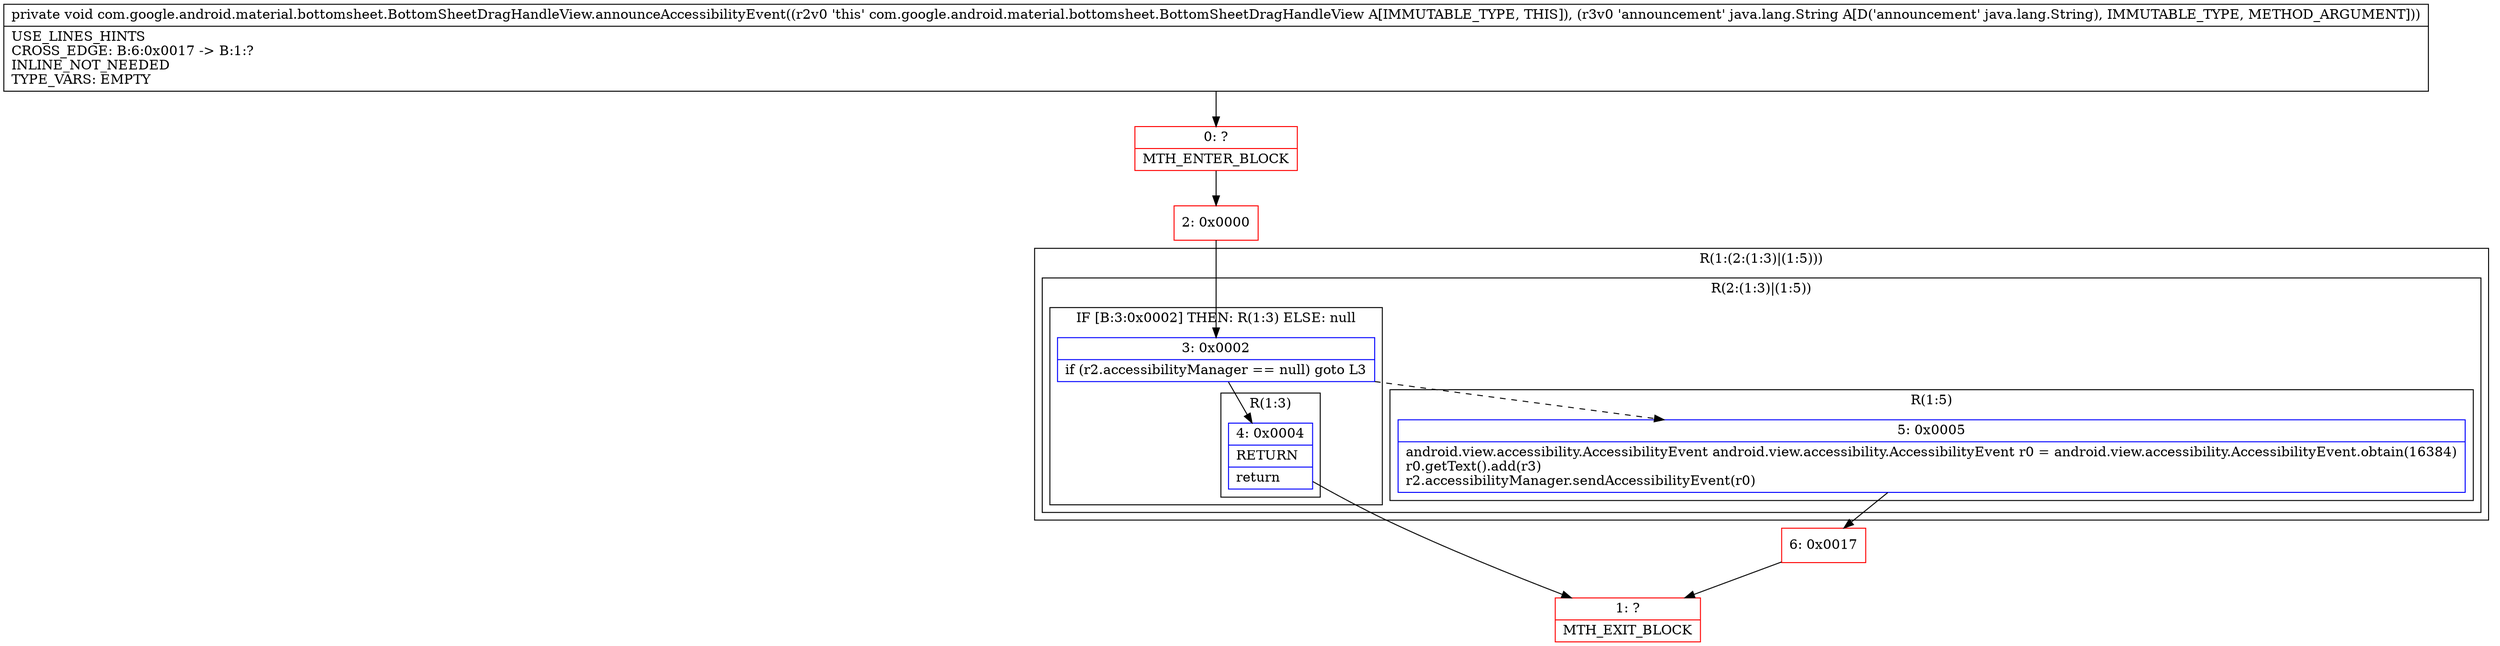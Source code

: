 digraph "CFG forcom.google.android.material.bottomsheet.BottomSheetDragHandleView.announceAccessibilityEvent(Ljava\/lang\/String;)V" {
subgraph cluster_Region_1013782120 {
label = "R(1:(2:(1:3)|(1:5)))";
node [shape=record,color=blue];
subgraph cluster_Region_1698042737 {
label = "R(2:(1:3)|(1:5))";
node [shape=record,color=blue];
subgraph cluster_IfRegion_631081125 {
label = "IF [B:3:0x0002] THEN: R(1:3) ELSE: null";
node [shape=record,color=blue];
Node_3 [shape=record,label="{3\:\ 0x0002|if (r2.accessibilityManager == null) goto L3\l}"];
subgraph cluster_Region_629969178 {
label = "R(1:3)";
node [shape=record,color=blue];
Node_4 [shape=record,label="{4\:\ 0x0004|RETURN\l|return\l}"];
}
}
subgraph cluster_Region_1001678777 {
label = "R(1:5)";
node [shape=record,color=blue];
Node_5 [shape=record,label="{5\:\ 0x0005|android.view.accessibility.AccessibilityEvent android.view.accessibility.AccessibilityEvent r0 = android.view.accessibility.AccessibilityEvent.obtain(16384)\lr0.getText().add(r3)\lr2.accessibilityManager.sendAccessibilityEvent(r0)\l}"];
}
}
}
Node_0 [shape=record,color=red,label="{0\:\ ?|MTH_ENTER_BLOCK\l}"];
Node_2 [shape=record,color=red,label="{2\:\ 0x0000}"];
Node_1 [shape=record,color=red,label="{1\:\ ?|MTH_EXIT_BLOCK\l}"];
Node_6 [shape=record,color=red,label="{6\:\ 0x0017}"];
MethodNode[shape=record,label="{private void com.google.android.material.bottomsheet.BottomSheetDragHandleView.announceAccessibilityEvent((r2v0 'this' com.google.android.material.bottomsheet.BottomSheetDragHandleView A[IMMUTABLE_TYPE, THIS]), (r3v0 'announcement' java.lang.String A[D('announcement' java.lang.String), IMMUTABLE_TYPE, METHOD_ARGUMENT]))  | USE_LINES_HINTS\lCROSS_EDGE: B:6:0x0017 \-\> B:1:?\lINLINE_NOT_NEEDED\lTYPE_VARS: EMPTY\l}"];
MethodNode -> Node_0;Node_3 -> Node_4;
Node_3 -> Node_5[style=dashed];
Node_4 -> Node_1;
Node_5 -> Node_6;
Node_0 -> Node_2;
Node_2 -> Node_3;
Node_6 -> Node_1;
}

